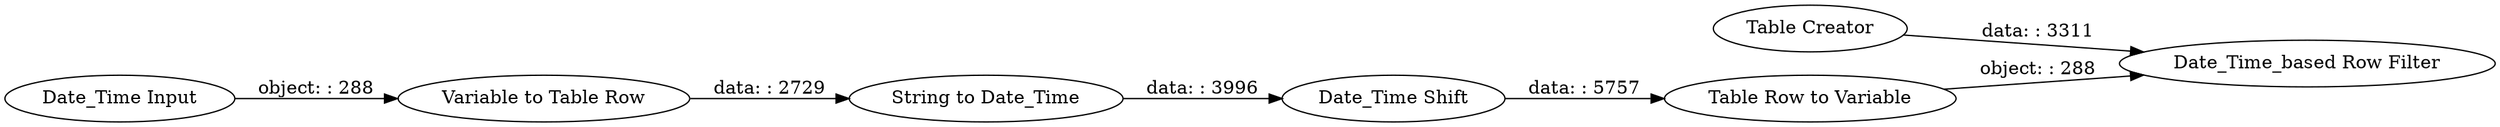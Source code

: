 digraph {
	"-2869375910913984829_2" [label="Date_Time Shift"]
	"-2869375910913984829_6" [label="String to Date_Time"]
	"-2869375910913984829_7" [label="Date_Time_based Row Filter"]
	"-2869375910913984829_8" [label="Table Creator"]
	"-2869375910913984829_4" [label="Variable to Table Row"]
	"-2869375910913984829_1" [label="Date_Time Input"]
	"-2869375910913984829_9" [label="Table Row to Variable"]
	"-2869375910913984829_4" -> "-2869375910913984829_6" [label="data: : 2729"]
	"-2869375910913984829_9" -> "-2869375910913984829_7" [label="object: : 288"]
	"-2869375910913984829_2" -> "-2869375910913984829_9" [label="data: : 5757"]
	"-2869375910913984829_8" -> "-2869375910913984829_7" [label="data: : 3311"]
	"-2869375910913984829_6" -> "-2869375910913984829_2" [label="data: : 3996"]
	"-2869375910913984829_1" -> "-2869375910913984829_4" [label="object: : 288"]
	rankdir=LR
}
